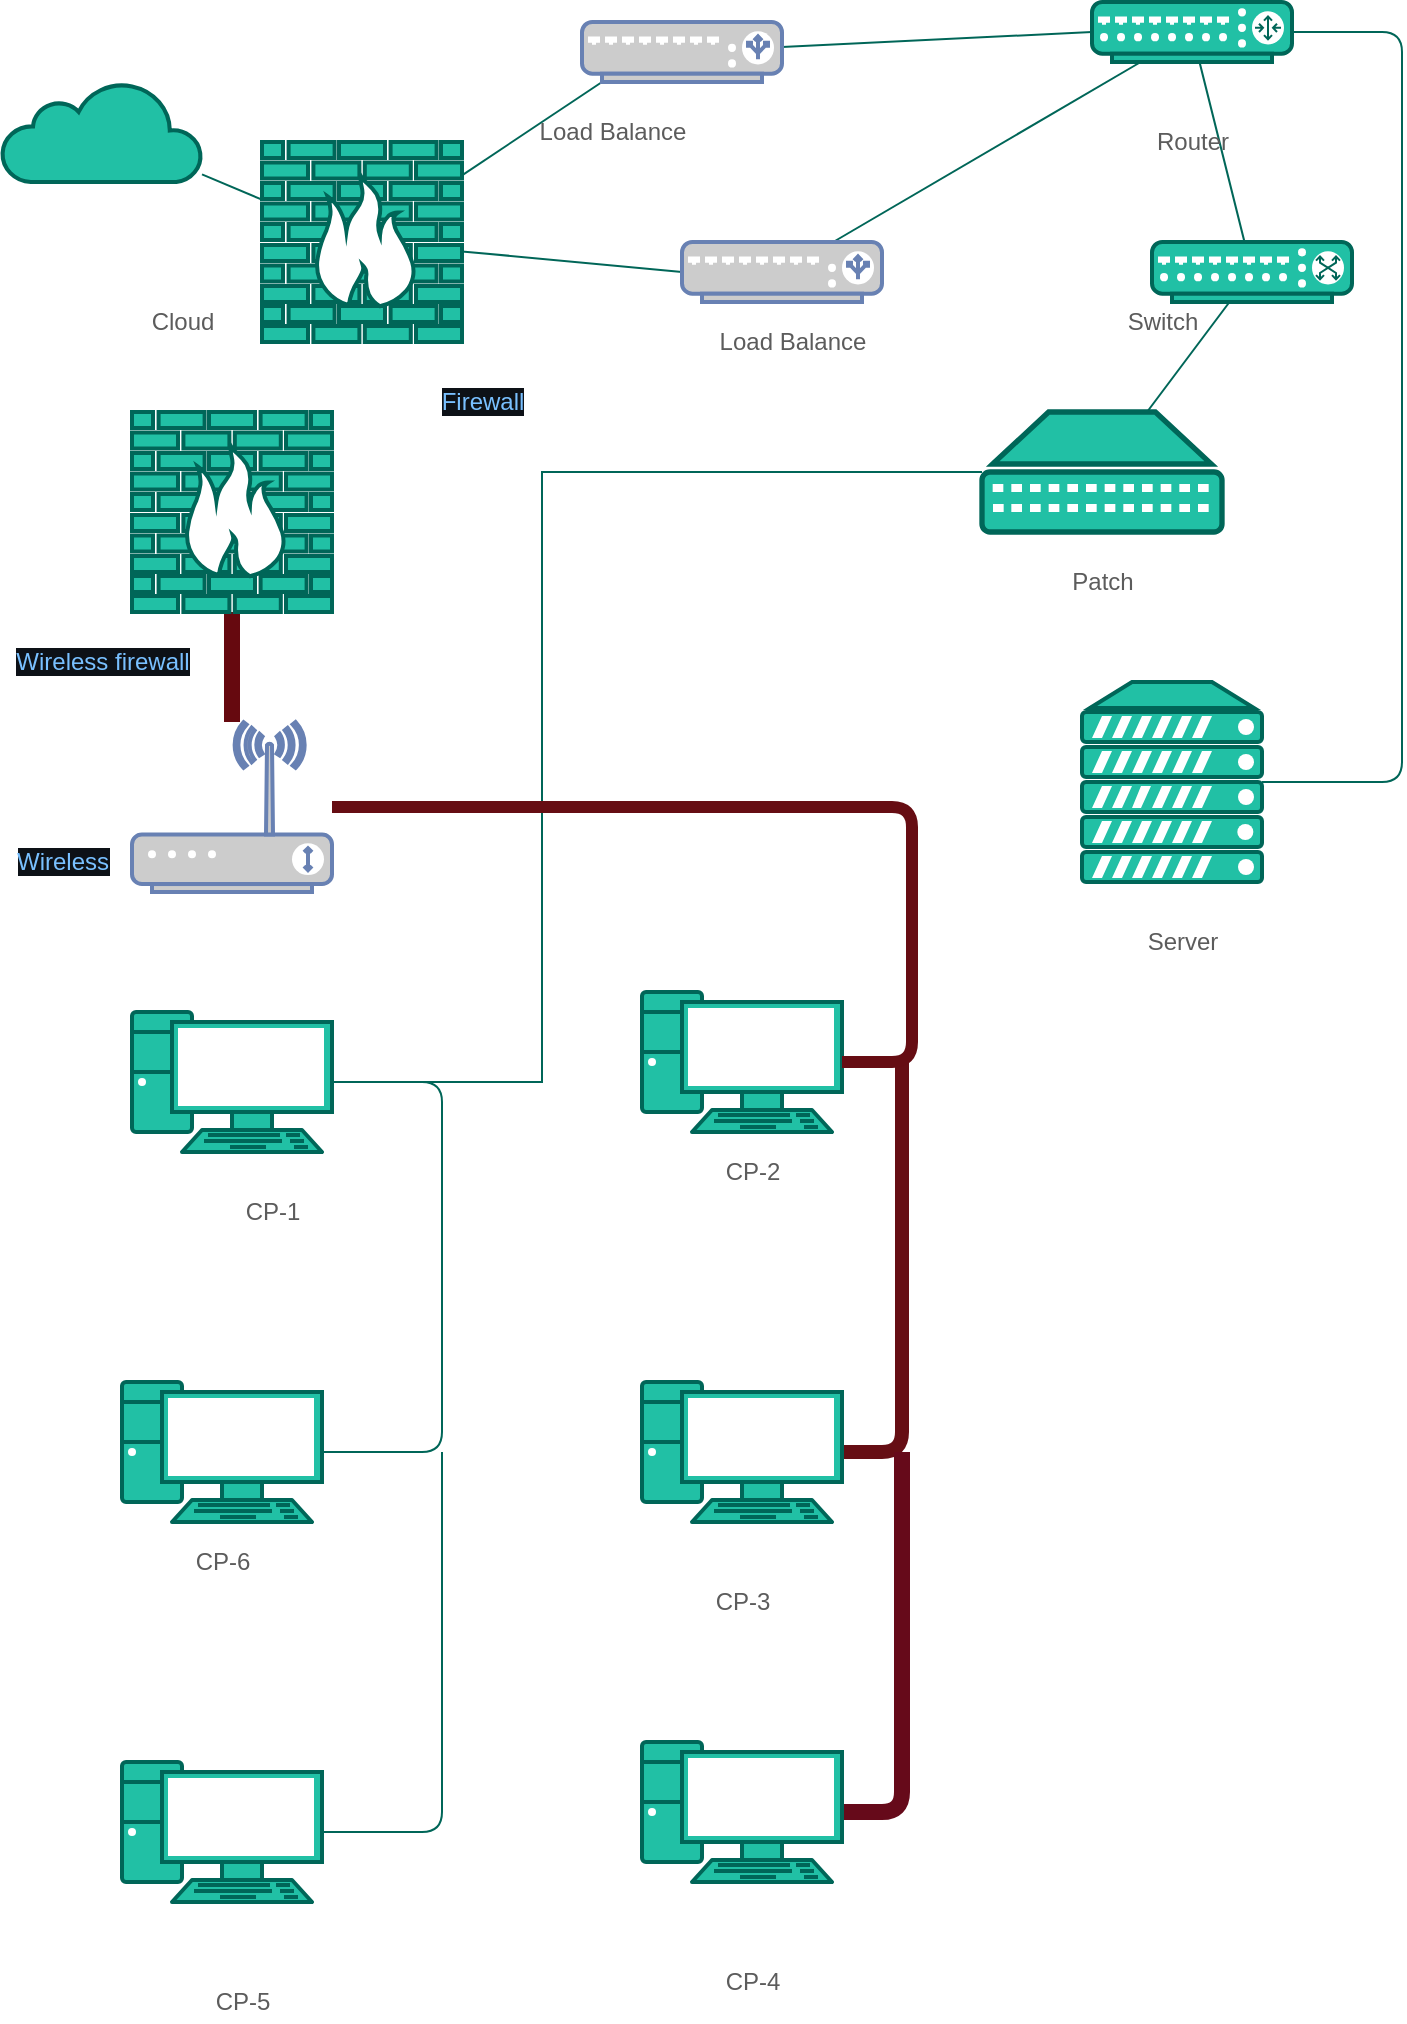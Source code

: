 <mxfile version="14.9.5" type="github">
  <diagram id="OqGBDC_Zstm0jYTMuQl1" name="Page-1">
    <mxGraphModel dx="716" dy="1131" grid="1" gridSize="10" guides="1" tooltips="1" connect="1" arrows="1" fold="1" page="1" pageScale="1" pageWidth="850" pageHeight="1100" math="0" shadow="0">
      <root>
        <mxCell id="0" />
        <mxCell id="1" parent="0" />
        <mxCell id="8JBKKvGhWpqiAWxiJutg-32" style="edgeStyle=orthogonalEdgeStyle;rounded=1;sketch=0;orthogonalLoop=1;jettySize=auto;html=1;fontColor=#5C5C5C;endArrow=none;endFill=0;strokeColor=#006658;fillColor=#21C0A5;entryX=1;entryY=0.5;entryDx=0;entryDy=0;entryPerimeter=0;" edge="1" parent="1" source="3Mv4m6igqVwUD6bReDEp-1" target="8JBKKvGhWpqiAWxiJutg-1">
          <mxGeometry relative="1" as="geometry">
            <mxPoint x="230" y="740" as="targetPoint" />
            <Array as="points">
              <mxPoint x="230" y="550" />
              <mxPoint x="230" y="735" />
            </Array>
          </mxGeometry>
        </mxCell>
        <mxCell id="3Mv4m6igqVwUD6bReDEp-1" value="" style="fontColor=#5C5C5C;verticalAlign=top;verticalLabelPosition=bottom;labelPosition=center;align=center;html=1;outlineConnect=0;fillColor=#21C0A5;strokeColor=#006658;gradientDirection=north;strokeWidth=2;shape=mxgraph.networks.pc;" parent="1" vertex="1">
          <mxGeometry x="75" y="515" width="100" height="70" as="geometry" />
        </mxCell>
        <mxCell id="8JBKKvGhWpqiAWxiJutg-29" style="edgeStyle=none;rounded=1;sketch=0;orthogonalLoop=1;jettySize=auto;html=1;fontColor=#5C5C5C;endArrow=none;endFill=0;strokeColor=#006658;fillColor=#21C0A5;" edge="1" parent="1" source="3Mv4m6igqVwUD6bReDEp-2" target="3Mv4m6igqVwUD6bReDEp-4">
          <mxGeometry relative="1" as="geometry" />
        </mxCell>
        <mxCell id="8JBKKvGhWpqiAWxiJutg-38" style="edgeStyle=orthogonalEdgeStyle;rounded=1;sketch=0;orthogonalLoop=1;jettySize=auto;html=1;fontColor=#5C5C5C;endArrow=none;endFill=0;strokeColor=#006658;fillColor=#21C0A5;" edge="1" parent="1" source="3Mv4m6igqVwUD6bReDEp-2" target="3Mv4m6igqVwUD6bReDEp-5">
          <mxGeometry relative="1" as="geometry">
            <Array as="points">
              <mxPoint x="710" y="25" />
              <mxPoint x="710" y="400" />
            </Array>
          </mxGeometry>
        </mxCell>
        <mxCell id="3Mv4m6igqVwUD6bReDEp-2" value="" style="fontColor=#5C5C5C;verticalAlign=top;verticalLabelPosition=bottom;labelPosition=center;align=center;html=1;outlineConnect=0;fillColor=#21C0A5;strokeColor=#006658;gradientDirection=north;strokeWidth=2;shape=mxgraph.networks.router;" parent="1" vertex="1">
          <mxGeometry x="555" y="10" width="100" height="30" as="geometry" />
        </mxCell>
        <mxCell id="8JBKKvGhWpqiAWxiJutg-30" style="edgeStyle=none;rounded=1;sketch=0;orthogonalLoop=1;jettySize=auto;html=1;fontColor=#5C5C5C;endArrow=none;endFill=0;strokeColor=#006658;fillColor=#21C0A5;" edge="1" parent="1" source="3Mv4m6igqVwUD6bReDEp-4" target="3Mv4m6igqVwUD6bReDEp-14">
          <mxGeometry relative="1" as="geometry" />
        </mxCell>
        <mxCell id="3Mv4m6igqVwUD6bReDEp-4" value="" style="fontColor=#5C5C5C;verticalAlign=top;verticalLabelPosition=bottom;labelPosition=center;align=center;html=1;outlineConnect=0;fillColor=#21C0A5;strokeColor=#006658;gradientDirection=north;strokeWidth=2;shape=mxgraph.networks.switch;" parent="1" vertex="1">
          <mxGeometry x="585" y="130" width="100" height="30" as="geometry" />
        </mxCell>
        <mxCell id="3Mv4m6igqVwUD6bReDEp-5" value="" style="fontColor=#5C5C5C;verticalAlign=top;verticalLabelPosition=bottom;labelPosition=center;align=center;html=1;outlineConnect=0;fillColor=#21C0A5;strokeColor=#006658;gradientDirection=north;strokeWidth=2;shape=mxgraph.networks.server;" parent="1" vertex="1">
          <mxGeometry x="550" y="350" width="90" height="100" as="geometry" />
        </mxCell>
        <mxCell id="8JBKKvGhWpqiAWxiJutg-25" style="edgeStyle=none;rounded=1;sketch=0;orthogonalLoop=1;jettySize=auto;html=1;entryX=0.1;entryY=1;entryDx=0;entryDy=0;entryPerimeter=0;fontColor=#5C5C5C;endArrow=none;endFill=0;strokeColor=#006658;fillColor=#21C0A5;" edge="1" parent="1" source="3Mv4m6igqVwUD6bReDEp-6" target="8JBKKvGhWpqiAWxiJutg-6">
          <mxGeometry relative="1" as="geometry" />
        </mxCell>
        <mxCell id="8JBKKvGhWpqiAWxiJutg-26" style="edgeStyle=none;rounded=1;sketch=0;orthogonalLoop=1;jettySize=auto;html=1;entryX=0;entryY=0.5;entryDx=0;entryDy=0;entryPerimeter=0;fontColor=#5C5C5C;endArrow=none;endFill=0;strokeColor=#006658;fillColor=#21C0A5;" edge="1" parent="1" source="3Mv4m6igqVwUD6bReDEp-6" target="8JBKKvGhWpqiAWxiJutg-7">
          <mxGeometry relative="1" as="geometry" />
        </mxCell>
        <mxCell id="3Mv4m6igqVwUD6bReDEp-6" value="" style="fontColor=#5C5C5C;verticalAlign=top;verticalLabelPosition=bottom;labelPosition=center;align=center;html=1;outlineConnect=0;fillColor=#21C0A5;strokeColor=#006658;gradientDirection=north;strokeWidth=2;shape=mxgraph.networks.firewall;" parent="1" vertex="1">
          <mxGeometry x="140" y="80" width="100" height="100" as="geometry" />
        </mxCell>
        <mxCell id="8JBKKvGhWpqiAWxiJutg-24" style="edgeStyle=none;rounded=1;sketch=0;orthogonalLoop=1;jettySize=auto;html=1;fontColor=#5C5C5C;endArrow=none;endFill=0;strokeColor=#006658;fillColor=#21C0A5;" edge="1" parent="1" source="3Mv4m6igqVwUD6bReDEp-7" target="3Mv4m6igqVwUD6bReDEp-6">
          <mxGeometry relative="1" as="geometry" />
        </mxCell>
        <mxCell id="3Mv4m6igqVwUD6bReDEp-7" value="" style="html=1;outlineConnect=0;fillColor=#21C0A5;strokeColor=#006658;gradientDirection=north;strokeWidth=2;shape=mxgraph.networks.cloud;fontColor=#5C5C5C;" parent="1" vertex="1">
          <mxGeometry x="10" y="50" width="100" height="50" as="geometry" />
        </mxCell>
        <mxCell id="8JBKKvGhWpqiAWxiJutg-36" style="edgeStyle=orthogonalEdgeStyle;rounded=1;sketch=0;orthogonalLoop=1;jettySize=auto;html=1;entryX=1;entryY=0.5;entryDx=0;entryDy=0;entryPerimeter=0;fontColor=#5C5C5C;endArrow=none;endFill=0;fillColor=#21C0A5;strokeWidth=7;strokeColor=#660E14;" edge="1" parent="1" target="8JBKKvGhWpqiAWxiJutg-3">
          <mxGeometry relative="1" as="geometry">
            <mxPoint x="460" y="540" as="sourcePoint" />
            <Array as="points">
              <mxPoint x="460" y="735" />
            </Array>
          </mxGeometry>
        </mxCell>
        <mxCell id="3Mv4m6igqVwUD6bReDEp-8" value="" style="fontColor=#5C5C5C;verticalAlign=top;verticalLabelPosition=bottom;labelPosition=center;align=center;html=1;outlineConnect=0;fillColor=#21C0A5;strokeColor=#006658;gradientDirection=north;strokeWidth=2;shape=mxgraph.networks.pc;" parent="1" vertex="1">
          <mxGeometry x="330" y="505" width="100" height="70" as="geometry" />
        </mxCell>
        <mxCell id="3Mv4m6igqVwUD6bReDEp-16" style="edgeStyle=elbowEdgeStyle;rounded=0;orthogonalLoop=1;jettySize=auto;html=1;strokeColor=#006658;fontColor=#5C5C5C;endArrow=none;endFill=0;" parent="1" source="3Mv4m6igqVwUD6bReDEp-14" target="3Mv4m6igqVwUD6bReDEp-1" edge="1">
          <mxGeometry relative="1" as="geometry">
            <mxPoint x="150" y="290" as="targetPoint" />
            <Array as="points">
              <mxPoint x="280" y="550" />
            </Array>
          </mxGeometry>
        </mxCell>
        <mxCell id="8JBKKvGhWpqiAWxiJutg-35" style="edgeStyle=orthogonalEdgeStyle;rounded=1;sketch=0;orthogonalLoop=1;jettySize=auto;html=1;entryX=1;entryY=0.5;entryDx=0;entryDy=0;entryPerimeter=0;fontColor=#5C5C5C;endArrow=none;endFill=0;fillColor=#21C0A5;strokeWidth=6;strokeColor=#660D13;" edge="1" parent="1" source="8JBKKvGhWpqiAWxiJutg-39" target="3Mv4m6igqVwUD6bReDEp-8">
          <mxGeometry relative="1" as="geometry">
            <Array as="points">
              <mxPoint x="465" y="413" />
              <mxPoint x="465" y="540" />
            </Array>
          </mxGeometry>
        </mxCell>
        <mxCell id="3Mv4m6igqVwUD6bReDEp-14" value="" style="fontColor=#5C5C5C;verticalAlign=top;verticalLabelPosition=bottom;labelPosition=center;align=center;html=1;outlineConnect=0;fillColor=#21C0A5;strokeColor=#006658;gradientColor=none;gradientDirection=north;strokeWidth=2;shape=mxgraph.networks.patch_panel;fontFamily=Helvetica;fontSize=12;" parent="1" vertex="1">
          <mxGeometry x="500" y="215" width="120" height="60" as="geometry" />
        </mxCell>
        <mxCell id="3Mv4m6igqVwUD6bReDEp-19" value="CP-2" style="text;html=1;resizable=0;autosize=1;align=center;verticalAlign=middle;points=[];fillColor=none;strokeColor=none;rounded=0;fontColor=#5C5C5C;" parent="1" vertex="1">
          <mxGeometry x="365" y="585" width="40" height="20" as="geometry" />
        </mxCell>
        <mxCell id="3Mv4m6igqVwUD6bReDEp-20" value="CP-1" style="text;html=1;resizable=0;autosize=1;align=center;verticalAlign=middle;points=[];fillColor=none;strokeColor=none;rounded=0;fontColor=#5C5C5C;" parent="1" vertex="1">
          <mxGeometry x="125" y="605" width="40" height="20" as="geometry" />
        </mxCell>
        <mxCell id="3Mv4m6igqVwUD6bReDEp-21" value="Cloud" style="text;html=1;resizable=0;autosize=1;align=center;verticalAlign=middle;points=[];fillColor=none;strokeColor=none;rounded=0;fontColor=#5C5C5C;" parent="1" vertex="1">
          <mxGeometry x="75" y="160" width="50" height="20" as="geometry" />
        </mxCell>
        <mxCell id="3Mv4m6igqVwUD6bReDEp-22" value="&lt;span style=&quot;font-style: normal ; font-weight: normal ; letter-spacing: normal ; text-indent: 0px ; text-transform: none ; word-spacing: 0px ; text-decoration: none ; color: rgb(121 , 192 , 255) ; font-size: 12px ; background-color: rgb(13 , 17 , 23) ; float: none ; display: inline&quot;&gt;Firewall&lt;/span&gt;" style="text;html=1;resizable=0;autosize=1;align=center;verticalAlign=middle;points=[];fillColor=none;strokeColor=none;rounded=0;fontColor=#5C5C5C;" parent="1" vertex="1">
          <mxGeometry x="220" y="200" width="60" height="20" as="geometry" />
        </mxCell>
        <mxCell id="3Mv4m6igqVwUD6bReDEp-23" value="Router" style="text;html=1;resizable=0;autosize=1;align=center;verticalAlign=middle;points=[];fillColor=none;strokeColor=none;rounded=0;fontColor=#5C5C5C;" parent="1" vertex="1">
          <mxGeometry x="580" y="70" width="50" height="20" as="geometry" />
        </mxCell>
        <mxCell id="3Mv4m6igqVwUD6bReDEp-25" value="Server" style="text;html=1;resizable=0;autosize=1;align=center;verticalAlign=middle;points=[];fillColor=none;strokeColor=none;rounded=0;fontColor=#5C5C5C;" parent="1" vertex="1">
          <mxGeometry x="575" y="470" width="50" height="20" as="geometry" />
        </mxCell>
        <mxCell id="3Mv4m6igqVwUD6bReDEp-26" value="Switch" style="text;html=1;resizable=0;autosize=1;align=center;verticalAlign=middle;points=[];fillColor=none;strokeColor=none;rounded=0;fontColor=#5C5C5C;" parent="1" vertex="1">
          <mxGeometry x="565" y="160" width="50" height="20" as="geometry" />
        </mxCell>
        <mxCell id="3Mv4m6igqVwUD6bReDEp-28" value="Patch" style="text;html=1;resizable=0;autosize=1;align=center;verticalAlign=middle;points=[];fillColor=none;strokeColor=none;rounded=0;sketch=0;fontColor=#5C5C5C;" parent="1" vertex="1">
          <mxGeometry x="535" y="290" width="50" height="20" as="geometry" />
        </mxCell>
        <mxCell id="8JBKKvGhWpqiAWxiJutg-34" style="edgeStyle=orthogonalEdgeStyle;rounded=1;sketch=0;orthogonalLoop=1;jettySize=auto;html=1;entryX=1;entryY=0.5;entryDx=0;entryDy=0;entryPerimeter=0;fontColor=#5C5C5C;endArrow=none;endFill=0;strokeColor=#006658;fillColor=#21C0A5;" edge="1" parent="1" target="8JBKKvGhWpqiAWxiJutg-2">
          <mxGeometry relative="1" as="geometry">
            <mxPoint x="230" y="735" as="sourcePoint" />
            <Array as="points">
              <mxPoint x="230" y="925" />
            </Array>
          </mxGeometry>
        </mxCell>
        <mxCell id="8JBKKvGhWpqiAWxiJutg-1" value="" style="fontColor=#5C5C5C;verticalAlign=top;verticalLabelPosition=bottom;labelPosition=center;align=center;html=1;outlineConnect=0;fillColor=#21C0A5;strokeColor=#006658;gradientDirection=north;strokeWidth=2;shape=mxgraph.networks.pc;" vertex="1" parent="1">
          <mxGeometry x="70" y="700" width="100" height="70" as="geometry" />
        </mxCell>
        <mxCell id="8JBKKvGhWpqiAWxiJutg-2" value="" style="fontColor=#5C5C5C;verticalAlign=top;verticalLabelPosition=bottom;labelPosition=center;align=center;html=1;outlineConnect=0;fillColor=#21C0A5;strokeColor=#006658;gradientDirection=north;strokeWidth=2;shape=mxgraph.networks.pc;" vertex="1" parent="1">
          <mxGeometry x="70" y="890" width="100" height="70" as="geometry" />
        </mxCell>
        <mxCell id="8JBKKvGhWpqiAWxiJutg-37" style="edgeStyle=orthogonalEdgeStyle;rounded=1;sketch=0;orthogonalLoop=1;jettySize=auto;html=1;entryX=1;entryY=0.5;entryDx=0;entryDy=0;entryPerimeter=0;fontColor=#5C5C5C;endArrow=none;endFill=0;fillColor=#21C0A5;strokeWidth=8;strokeColor=#660A1A;" edge="1" parent="1" target="8JBKKvGhWpqiAWxiJutg-4">
          <mxGeometry relative="1" as="geometry">
            <mxPoint x="460" y="735" as="sourcePoint" />
            <Array as="points">
              <mxPoint x="460" y="915" />
            </Array>
          </mxGeometry>
        </mxCell>
        <mxCell id="8JBKKvGhWpqiAWxiJutg-3" value="" style="fontColor=#5C5C5C;verticalAlign=top;verticalLabelPosition=bottom;labelPosition=center;align=center;html=1;outlineConnect=0;fillColor=#21C0A5;strokeColor=#006658;gradientDirection=north;strokeWidth=2;shape=mxgraph.networks.pc;" vertex="1" parent="1">
          <mxGeometry x="330" y="700" width="100" height="70" as="geometry" />
        </mxCell>
        <mxCell id="8JBKKvGhWpqiAWxiJutg-4" value="" style="fontColor=#5C5C5C;verticalAlign=top;verticalLabelPosition=bottom;labelPosition=center;align=center;html=1;outlineConnect=0;fillColor=#21C0A5;strokeColor=#006658;gradientDirection=north;strokeWidth=2;shape=mxgraph.networks.pc;" vertex="1" parent="1">
          <mxGeometry x="330" y="880" width="100" height="70" as="geometry" />
        </mxCell>
        <mxCell id="8JBKKvGhWpqiAWxiJutg-40" style="edgeStyle=orthogonalEdgeStyle;rounded=1;sketch=0;orthogonalLoop=1;jettySize=auto;html=1;fontColor=#5C5C5C;endArrow=none;endFill=0;fillColor=#21C0A5;strokeWidth=8;strokeColor=#66090F;" edge="1" parent="1" source="8JBKKvGhWpqiAWxiJutg-5" target="8JBKKvGhWpqiAWxiJutg-39">
          <mxGeometry relative="1" as="geometry" />
        </mxCell>
        <mxCell id="8JBKKvGhWpqiAWxiJutg-5" value="" style="fontColor=#5C5C5C;verticalAlign=top;verticalLabelPosition=bottom;labelPosition=center;align=center;html=1;outlineConnect=0;fillColor=#21C0A5;strokeColor=#006658;gradientDirection=north;strokeWidth=2;shape=mxgraph.networks.firewall;" vertex="1" parent="1">
          <mxGeometry x="75" y="215" width="100" height="100" as="geometry" />
        </mxCell>
        <mxCell id="8JBKKvGhWpqiAWxiJutg-27" style="edgeStyle=none;rounded=1;sketch=0;orthogonalLoop=1;jettySize=auto;html=1;entryX=0;entryY=0.5;entryDx=0;entryDy=0;entryPerimeter=0;fontColor=#5C5C5C;endArrow=none;endFill=0;strokeColor=#006658;fillColor=#21C0A5;" edge="1" parent="1" source="8JBKKvGhWpqiAWxiJutg-6" target="3Mv4m6igqVwUD6bReDEp-2">
          <mxGeometry relative="1" as="geometry" />
        </mxCell>
        <mxCell id="8JBKKvGhWpqiAWxiJutg-6" value="" style="fontColor=#0066CC;verticalAlign=top;verticalLabelPosition=bottom;labelPosition=center;align=center;html=1;outlineConnect=0;fillColor=#CCCCCC;strokeColor=#6881B3;gradientColor=none;gradientDirection=north;strokeWidth=2;shape=mxgraph.networks.load_balancer;rounded=0;sketch=0;" vertex="1" parent="1">
          <mxGeometry x="300" y="20" width="100" height="30" as="geometry" />
        </mxCell>
        <mxCell id="8JBKKvGhWpqiAWxiJutg-28" style="edgeStyle=none;rounded=1;sketch=0;orthogonalLoop=1;jettySize=auto;html=1;fontColor=#5C5C5C;endArrow=none;endFill=0;strokeColor=#006658;fillColor=#21C0A5;" edge="1" parent="1" source="8JBKKvGhWpqiAWxiJutg-7" target="3Mv4m6igqVwUD6bReDEp-2">
          <mxGeometry relative="1" as="geometry" />
        </mxCell>
        <mxCell id="8JBKKvGhWpqiAWxiJutg-7" value="" style="fontColor=#0066CC;verticalAlign=top;verticalLabelPosition=bottom;labelPosition=center;align=center;html=1;outlineConnect=0;fillColor=#CCCCCC;strokeColor=#6881B3;gradientColor=none;gradientDirection=north;strokeWidth=2;shape=mxgraph.networks.load_balancer;rounded=0;sketch=0;" vertex="1" parent="1">
          <mxGeometry x="350" y="130" width="100" height="30" as="geometry" />
        </mxCell>
        <mxCell id="8JBKKvGhWpqiAWxiJutg-8" value="Load Balance" style="text;html=1;resizable=0;autosize=1;align=center;verticalAlign=middle;points=[];fillColor=none;strokeColor=none;rounded=0;sketch=0;fontColor=#5C5C5C;" vertex="1" parent="1">
          <mxGeometry x="360" y="170" width="90" height="20" as="geometry" />
        </mxCell>
        <mxCell id="8JBKKvGhWpqiAWxiJutg-9" value="Load Balance" style="text;html=1;resizable=0;autosize=1;align=center;verticalAlign=middle;points=[];fillColor=none;strokeColor=none;rounded=0;sketch=0;fontColor=#5C5C5C;" vertex="1" parent="1">
          <mxGeometry x="270" y="65" width="90" height="20" as="geometry" />
        </mxCell>
        <mxCell id="8JBKKvGhWpqiAWxiJutg-10" value="CP-6" style="text;html=1;resizable=0;autosize=1;align=center;verticalAlign=middle;points=[];fillColor=none;strokeColor=none;rounded=0;sketch=0;fontColor=#5C5C5C;" vertex="1" parent="1">
          <mxGeometry x="100" y="780" width="40" height="20" as="geometry" />
        </mxCell>
        <mxCell id="8JBKKvGhWpqiAWxiJutg-11" value="CP-3" style="text;html=1;resizable=0;autosize=1;align=center;verticalAlign=middle;points=[];fillColor=none;strokeColor=none;rounded=0;sketch=0;fontColor=#5C5C5C;" vertex="1" parent="1">
          <mxGeometry x="360" y="800" width="40" height="20" as="geometry" />
        </mxCell>
        <mxCell id="8JBKKvGhWpqiAWxiJutg-12" value="CP-4" style="text;html=1;resizable=0;autosize=1;align=center;verticalAlign=middle;points=[];fillColor=none;strokeColor=none;rounded=0;sketch=0;fontColor=#5C5C5C;" vertex="1" parent="1">
          <mxGeometry x="365" y="990" width="40" height="20" as="geometry" />
        </mxCell>
        <mxCell id="8JBKKvGhWpqiAWxiJutg-13" value="CP-5" style="text;html=1;resizable=0;autosize=1;align=center;verticalAlign=middle;points=[];fillColor=none;strokeColor=none;rounded=0;sketch=0;fontColor=#5C5C5C;" vertex="1" parent="1">
          <mxGeometry x="110" y="1000" width="40" height="20" as="geometry" />
        </mxCell>
        <mxCell id="8JBKKvGhWpqiAWxiJutg-39" value="" style="fontColor=#0066CC;verticalAlign=top;verticalLabelPosition=bottom;labelPosition=center;align=center;html=1;outlineConnect=0;fillColor=#CCCCCC;strokeColor=#6881B3;gradientColor=none;gradientDirection=north;strokeWidth=2;shape=mxgraph.networks.wireless_modem;rounded=0;sketch=0;" vertex="1" parent="1">
          <mxGeometry x="75" y="370" width="100" height="85" as="geometry" />
        </mxCell>
        <mxCell id="8JBKKvGhWpqiAWxiJutg-41" value="&lt;span style=&quot;font-style: normal ; font-weight: normal ; letter-spacing: normal ; text-indent: 0px ; text-transform: none ; word-spacing: 0px ; text-decoration: none ; color: rgb(121 , 192 , 255) ; font-size: 12px ; background-color: rgb(13 , 17 , 23) ; float: none ; display: inline&quot;&gt;Wireless firewall&lt;/span&gt;" style="text;html=1;resizable=0;autosize=1;align=center;verticalAlign=middle;points=[];fillColor=none;strokeColor=none;rounded=0;fontColor=#5C5C5C;" vertex="1" parent="1">
          <mxGeometry x="10" y="330" width="100" height="20" as="geometry" />
        </mxCell>
        <mxCell id="8JBKKvGhWpqiAWxiJutg-42" value="&lt;span style=&quot;font-style: normal ; font-weight: normal ; letter-spacing: normal ; text-indent: 0px ; text-transform: none ; word-spacing: 0px ; text-decoration: none ; color: rgb(121 , 192 , 255) ; font-size: 12px ; background-color: rgb(13 , 17 , 23) ; float: none ; display: inline&quot;&gt;Wireless&lt;/span&gt;" style="text;html=1;resizable=0;autosize=1;align=center;verticalAlign=middle;points=[];fillColor=none;strokeColor=none;rounded=0;fontColor=#5C5C5C;" vertex="1" parent="1">
          <mxGeometry x="10" y="430" width="60" height="20" as="geometry" />
        </mxCell>
      </root>
    </mxGraphModel>
  </diagram>
</mxfile>
